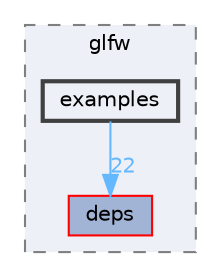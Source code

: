 digraph "src/glfw/examples"
{
 // LATEX_PDF_SIZE
  bgcolor="transparent";
  edge [fontname=Helvetica,fontsize=10,labelfontname=Helvetica,labelfontsize=10];
  node [fontname=Helvetica,fontsize=10,shape=box,height=0.2,width=0.4];
  compound=true
  subgraph clusterdir_4f42fb64a2a7ed6ea9e03b9eaacd6206 {
    graph [ bgcolor="#edf0f7", pencolor="grey50", label="glfw", fontname=Helvetica,fontsize=10 style="filled,dashed", URL="dir_4f42fb64a2a7ed6ea9e03b9eaacd6206.html",tooltip=""]
  dir_ddbd4614d4d0ae1075f77a1cf0a63a6a [label="deps", fillcolor="#a2b4d6", color="red", style="filled", URL="dir_ddbd4614d4d0ae1075f77a1cf0a63a6a.html",tooltip=""];
  dir_75fb7722c0e7279a58eff63d09f64060 [label="examples", fillcolor="#edf0f7", color="grey25", style="filled,bold", URL="dir_75fb7722c0e7279a58eff63d09f64060.html",tooltip=""];
  }
  dir_75fb7722c0e7279a58eff63d09f64060->dir_ddbd4614d4d0ae1075f77a1cf0a63a6a [headlabel="22", labeldistance=1.5 headhref="dir_000030_000002.html" href="dir_000030_000002.html" color="steelblue1" fontcolor="steelblue1"];
}
